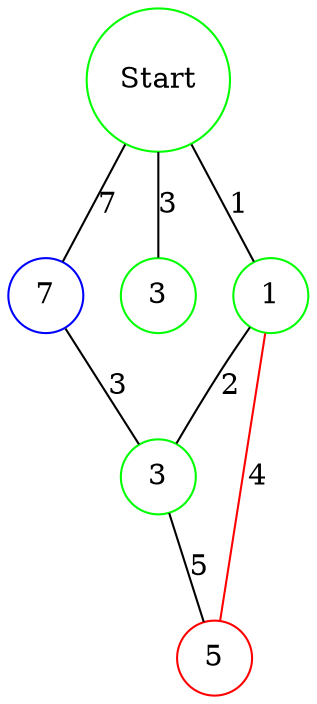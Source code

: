 
graph G {
    node[shape=circle, width=0.5]
    A [pos="1,2!", label="Start", color = "green"]
    B [pos="5,2!", label="7", color = "blue"]
    C [pos="0,0!", label="3",  color = "green"]
    D [pos="3,0!", label="1", color = "green"]
    E [pos="7,0!", label="3", color = "green"]
    F [pos="2,-2!", label="5", color = "red"]
    
    A -- B [label="7"]
    A -- C [label="3"]
    A -- D [label="1"]
    
    B -- E [label="3"]
    
    D -- E [label="2"]
    D -- F [label="4", color = "red"]
    
    E -- F [label="5"]
}
